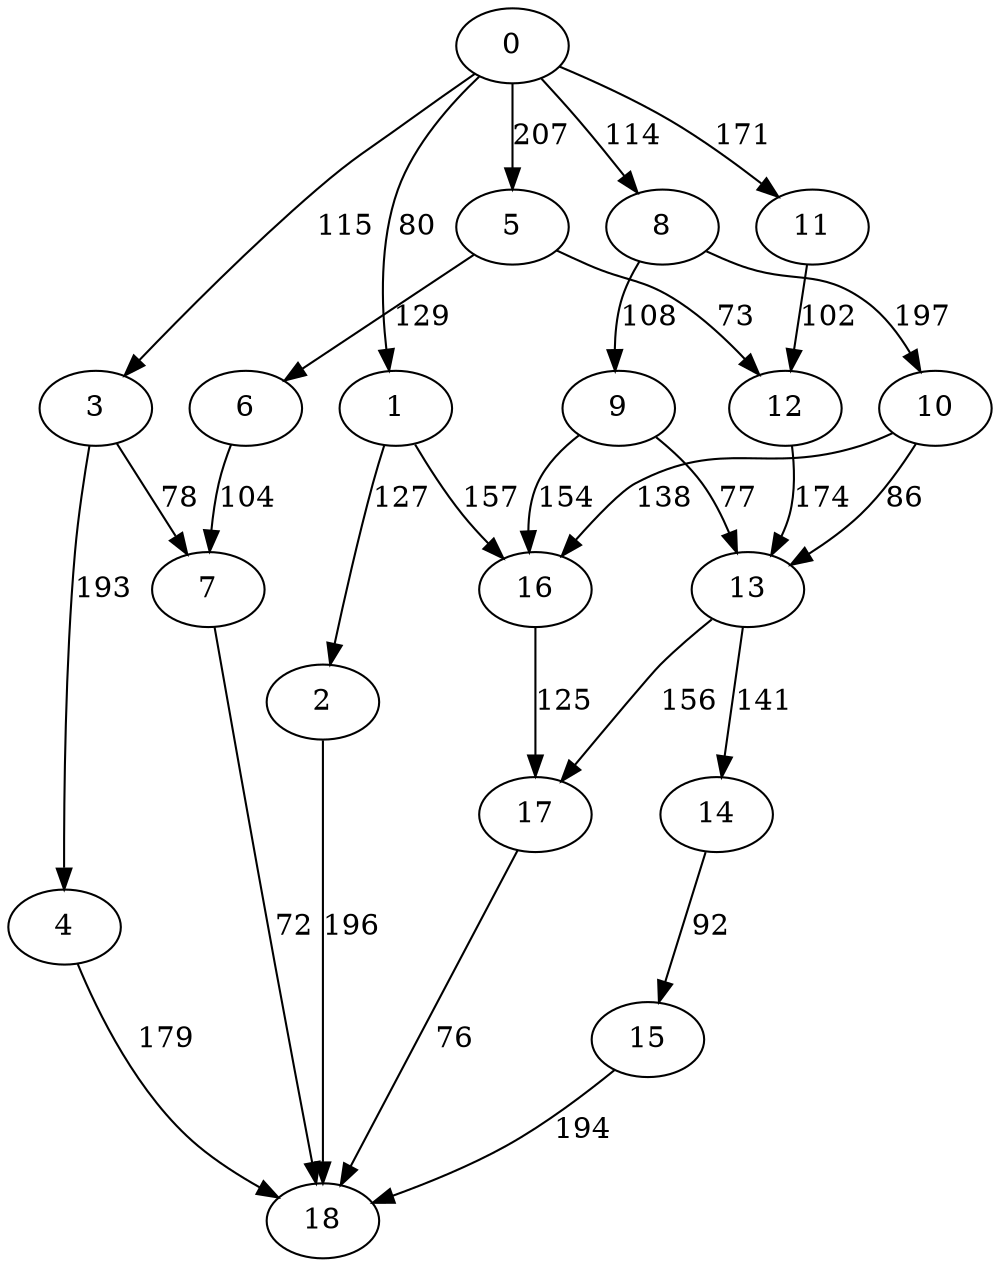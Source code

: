digraph t20p6r7_11 {
0 -> 1 [ label = 80 ];
0 -> 3 [ label = 115 ];
0 -> 5 [ label = 207 ];
0 -> 8 [ label = 114 ];
0 -> 11 [ label = 171 ];
1 -> 2 [ label = 127 ];
1 -> 16 [ label = 157 ];
2 -> 18 [ label = 196 ];
3 -> 4 [ label = 193 ];
3 -> 7 [ label = 78 ];
4 -> 18 [ label = 179 ];
5 -> 6 [ label = 129 ];
5 -> 12 [ label = 73 ];
6 -> 7 [ label = 104 ];
7 -> 18 [ label = 72 ];
8 -> 9 [ label = 108 ];
8 -> 10 [ label = 197 ];
9 -> 13 [ label = 77 ];
9 -> 16 [ label = 154 ];
10 -> 13 [ label = 86 ];
10 -> 16 [ label = 138 ];
11 -> 12 [ label = 102 ];
12 -> 13 [ label = 174 ];
13 -> 14 [ label = 141 ];
13 -> 17 [ label = 156 ];
14 -> 15 [ label = 92 ];
15 -> 18 [ label = 194 ];
16 -> 17 [ label = 125 ];
17 -> 18 [ label = 76 ];
 }

